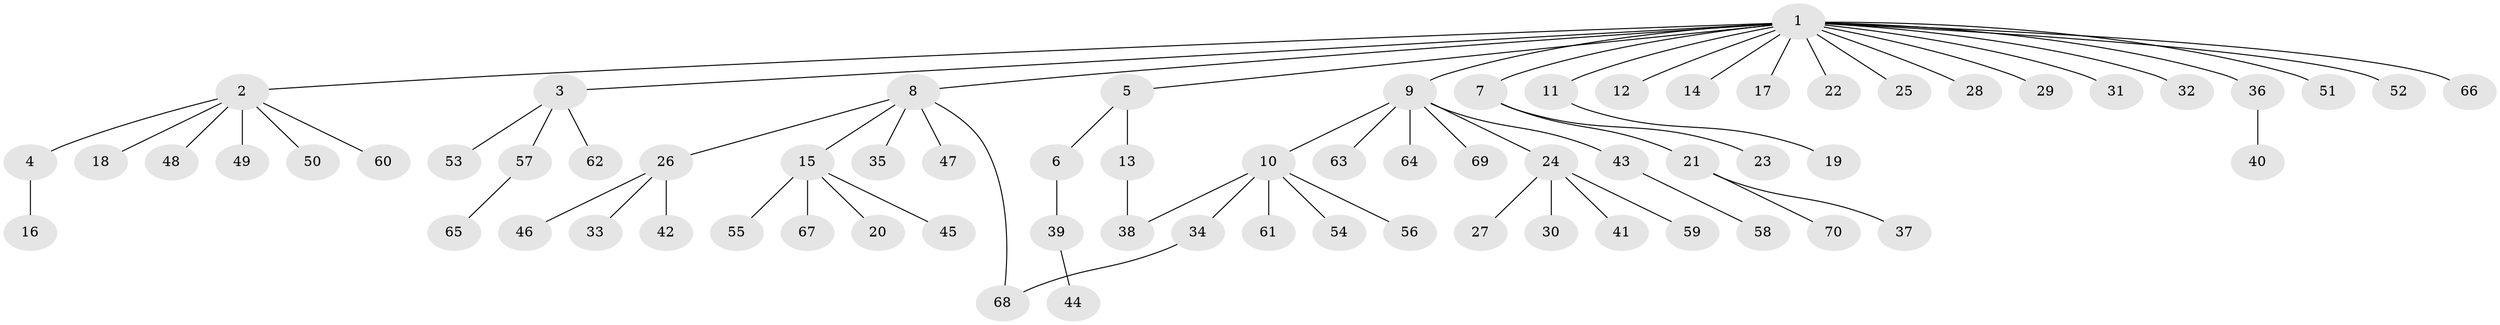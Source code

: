 // Generated by graph-tools (version 1.1) at 2025/11/02/27/25 16:11:10]
// undirected, 70 vertices, 71 edges
graph export_dot {
graph [start="1"]
  node [color=gray90,style=filled];
  1;
  2;
  3;
  4;
  5;
  6;
  7;
  8;
  9;
  10;
  11;
  12;
  13;
  14;
  15;
  16;
  17;
  18;
  19;
  20;
  21;
  22;
  23;
  24;
  25;
  26;
  27;
  28;
  29;
  30;
  31;
  32;
  33;
  34;
  35;
  36;
  37;
  38;
  39;
  40;
  41;
  42;
  43;
  44;
  45;
  46;
  47;
  48;
  49;
  50;
  51;
  52;
  53;
  54;
  55;
  56;
  57;
  58;
  59;
  60;
  61;
  62;
  63;
  64;
  65;
  66;
  67;
  68;
  69;
  70;
  1 -- 2;
  1 -- 3;
  1 -- 5;
  1 -- 7;
  1 -- 8;
  1 -- 9;
  1 -- 11;
  1 -- 12;
  1 -- 14;
  1 -- 17;
  1 -- 22;
  1 -- 25;
  1 -- 28;
  1 -- 29;
  1 -- 31;
  1 -- 32;
  1 -- 36;
  1 -- 51;
  1 -- 52;
  1 -- 66;
  2 -- 4;
  2 -- 18;
  2 -- 48;
  2 -- 49;
  2 -- 50;
  2 -- 60;
  3 -- 53;
  3 -- 57;
  3 -- 62;
  4 -- 16;
  5 -- 6;
  5 -- 13;
  6 -- 39;
  7 -- 21;
  7 -- 23;
  8 -- 15;
  8 -- 26;
  8 -- 35;
  8 -- 47;
  8 -- 68;
  9 -- 10;
  9 -- 24;
  9 -- 43;
  9 -- 63;
  9 -- 64;
  9 -- 69;
  10 -- 34;
  10 -- 38;
  10 -- 54;
  10 -- 56;
  10 -- 61;
  11 -- 19;
  13 -- 38;
  15 -- 20;
  15 -- 45;
  15 -- 55;
  15 -- 67;
  21 -- 37;
  21 -- 70;
  24 -- 27;
  24 -- 30;
  24 -- 41;
  24 -- 59;
  26 -- 33;
  26 -- 42;
  26 -- 46;
  34 -- 68;
  36 -- 40;
  39 -- 44;
  43 -- 58;
  57 -- 65;
}
